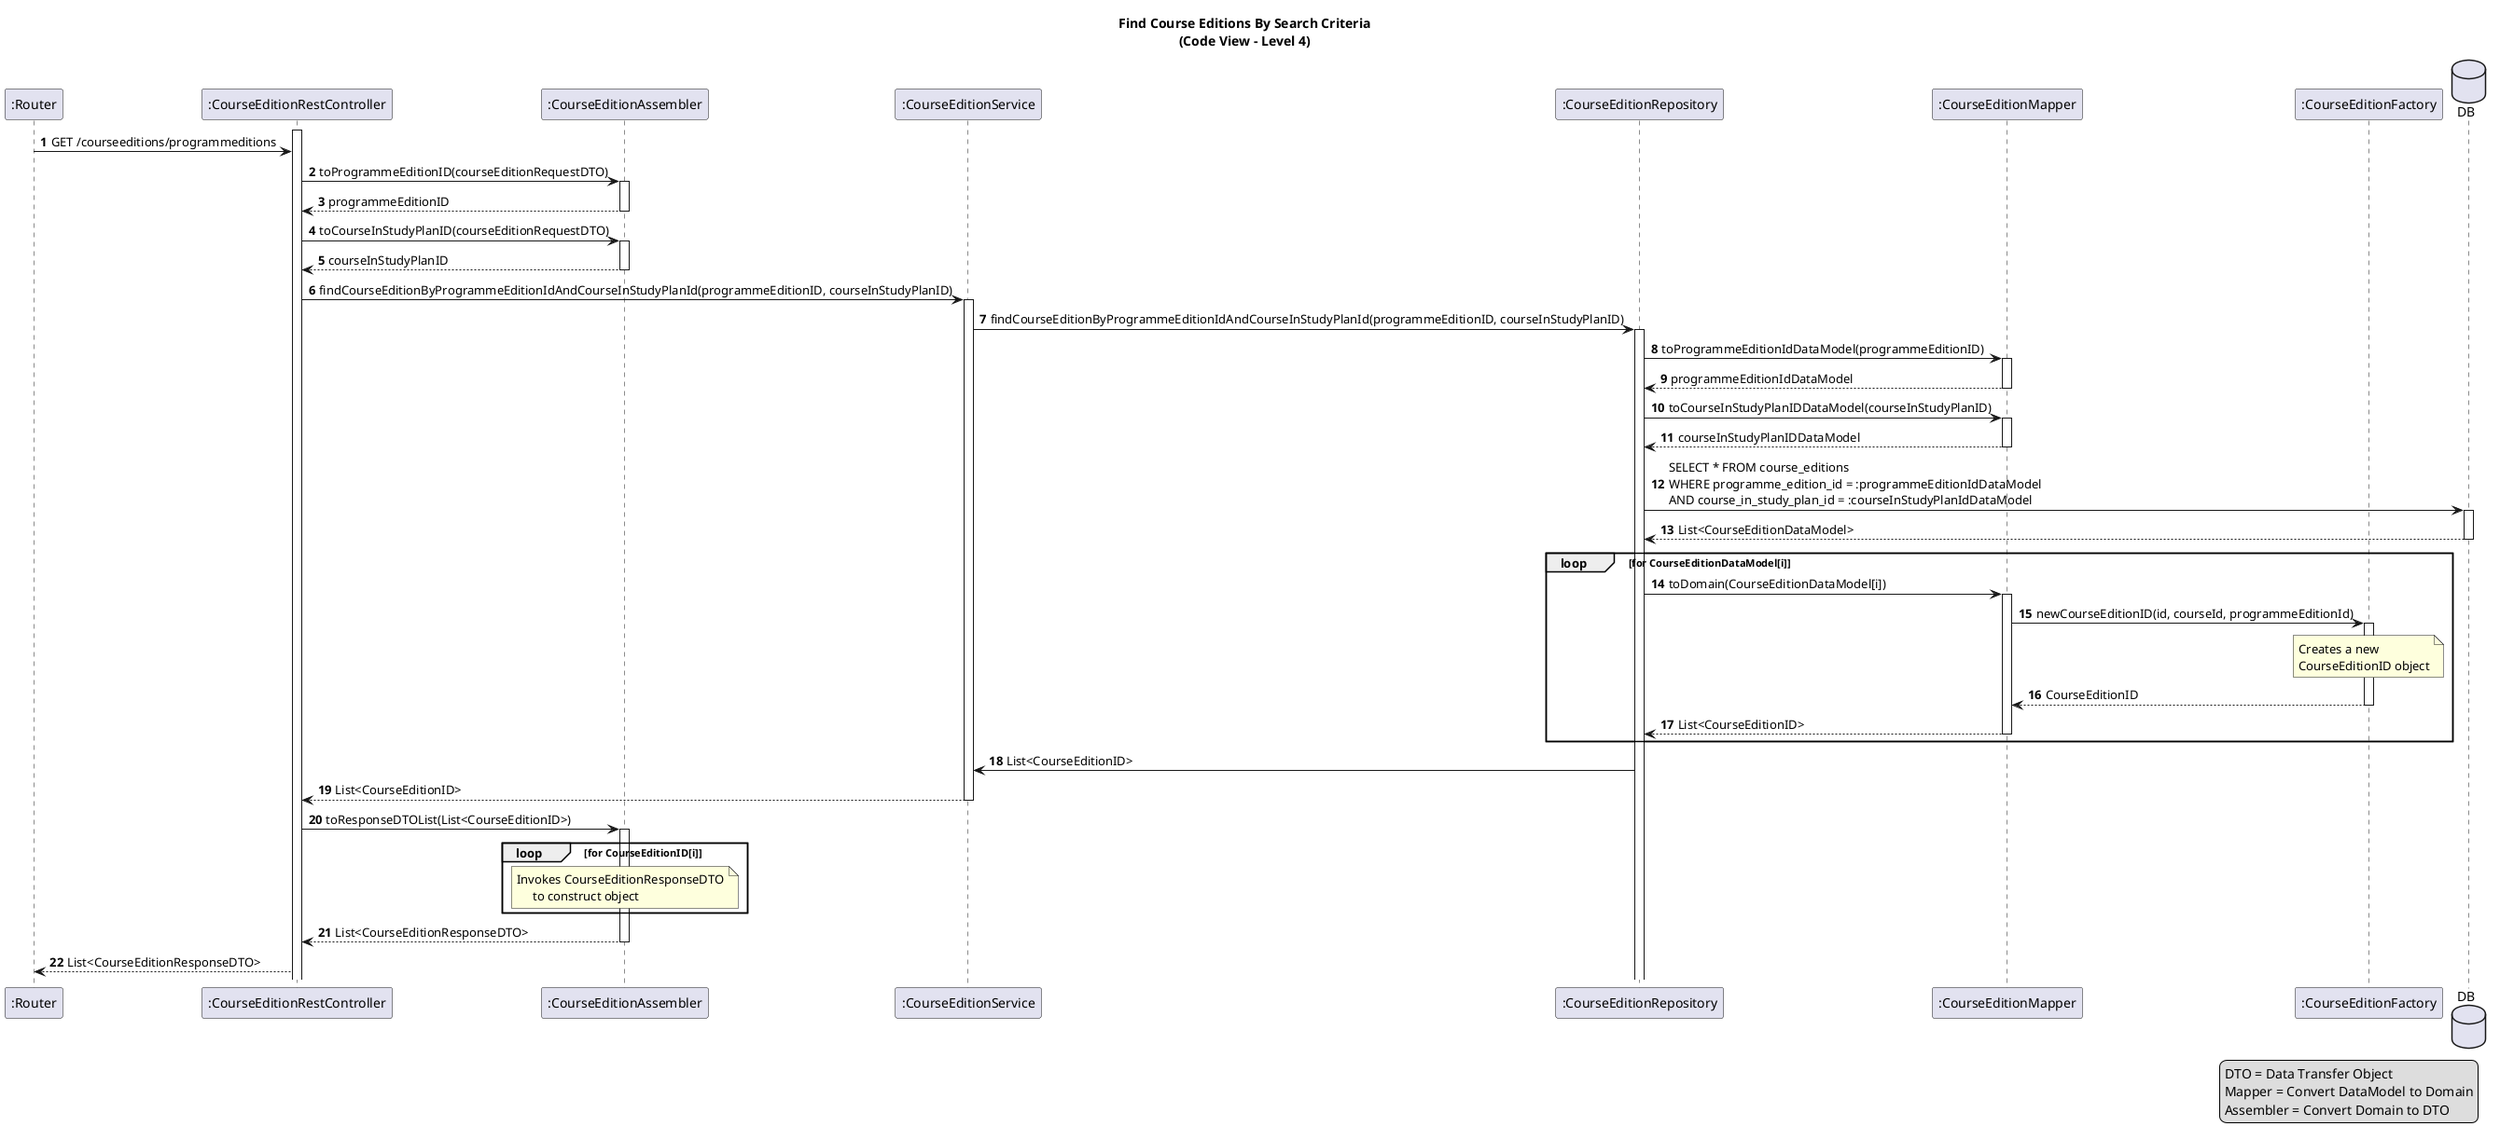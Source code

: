 @startuml
title: Find Course Editions By Search Criteria\n(Code View - Level 4)

autonumber

participant ":Router" as router
participant ":CourseEditionRestController" as ceCtrl
activate ceCtrl
participant ":CourseEditionAssembler" as ceAssembler
participant ":CourseEditionService" as ceService
participant ":CourseEditionRepository" as ceRepo
participant ":CourseEditionMapper" as ceMapper
participant ":CourseEditionFactory" as ceFactory
database DB

router -> ceCtrl: GET /courseeditions/programmeditions
ceCtrl -> ceAssembler ++: toProgrammeEditionID(courseEditionRequestDTO)
ceAssembler --> ceCtrl --: programmeEditionID
ceCtrl -> ceAssembler ++: toCourseInStudyPlanID(courseEditionRequestDTO)
ceAssembler --> ceCtrl --: courseInStudyPlanID

ceCtrl -> ceService ++: findCourseEditionByProgrammeEditionIdAndCourseInStudyPlanId(programmeEditionID, courseInStudyPlanID)
ceService -> ceRepo ++: findCourseEditionByProgrammeEditionIdAndCourseInStudyPlanId(programmeEditionID, courseInStudyPlanID)

ceRepo -> ceMapper ++: toProgrammeEditionIdDataModel(programmeEditionID)
ceMapper --> ceRepo --: programmeEditionIdDataModel
ceRepo -> ceMapper ++: toCourseInStudyPlanIDDataModel(courseInStudyPlanID)
ceMapper --> ceRepo --: courseInStudyPlanIDDataModel

ceRepo -> DB ++: SELECT * FROM course_editions \nWHERE programme_edition_id = :programmeEditionIdDataModel \nAND course_in_study_plan_id = :courseInStudyPlanIdDataModel
DB --> ceRepo --: List<CourseEditionDataModel>

loop for CourseEditionDataModel[i]
ceRepo -> ceMapper ++: toDomain(CourseEditionDataModel[i])
ceMapper -> ceFactory ++: newCourseEditionID(id, courseId, programmeEditionId)
note over of ceFactory
    Creates a new
    CourseEditionID object
end note
ceFactory --> ceMapper --: CourseEditionID
ceMapper --> ceRepo --: List<CourseEditionID>
end

ceRepo -> ceService: List<CourseEditionID>
ceService --> ceCtrl --: List<CourseEditionID>
ceCtrl -> ceAssembler ++: toResponseDTOList(List<CourseEditionID>)

loop for CourseEditionID[i]
    note over of ceAssembler
        Invokes CourseEditionResponseDTO
             to construct object
    end note
end
ceAssembler --> ceCtrl --: List<CourseEditionResponseDTO>
ceCtrl --> router: List<CourseEditionResponseDTO>

legend right
  DTO = Data Transfer Object
  Mapper = Convert DataModel to Domain
  Assembler = Convert Domain to DTO
end legend

@enduml 